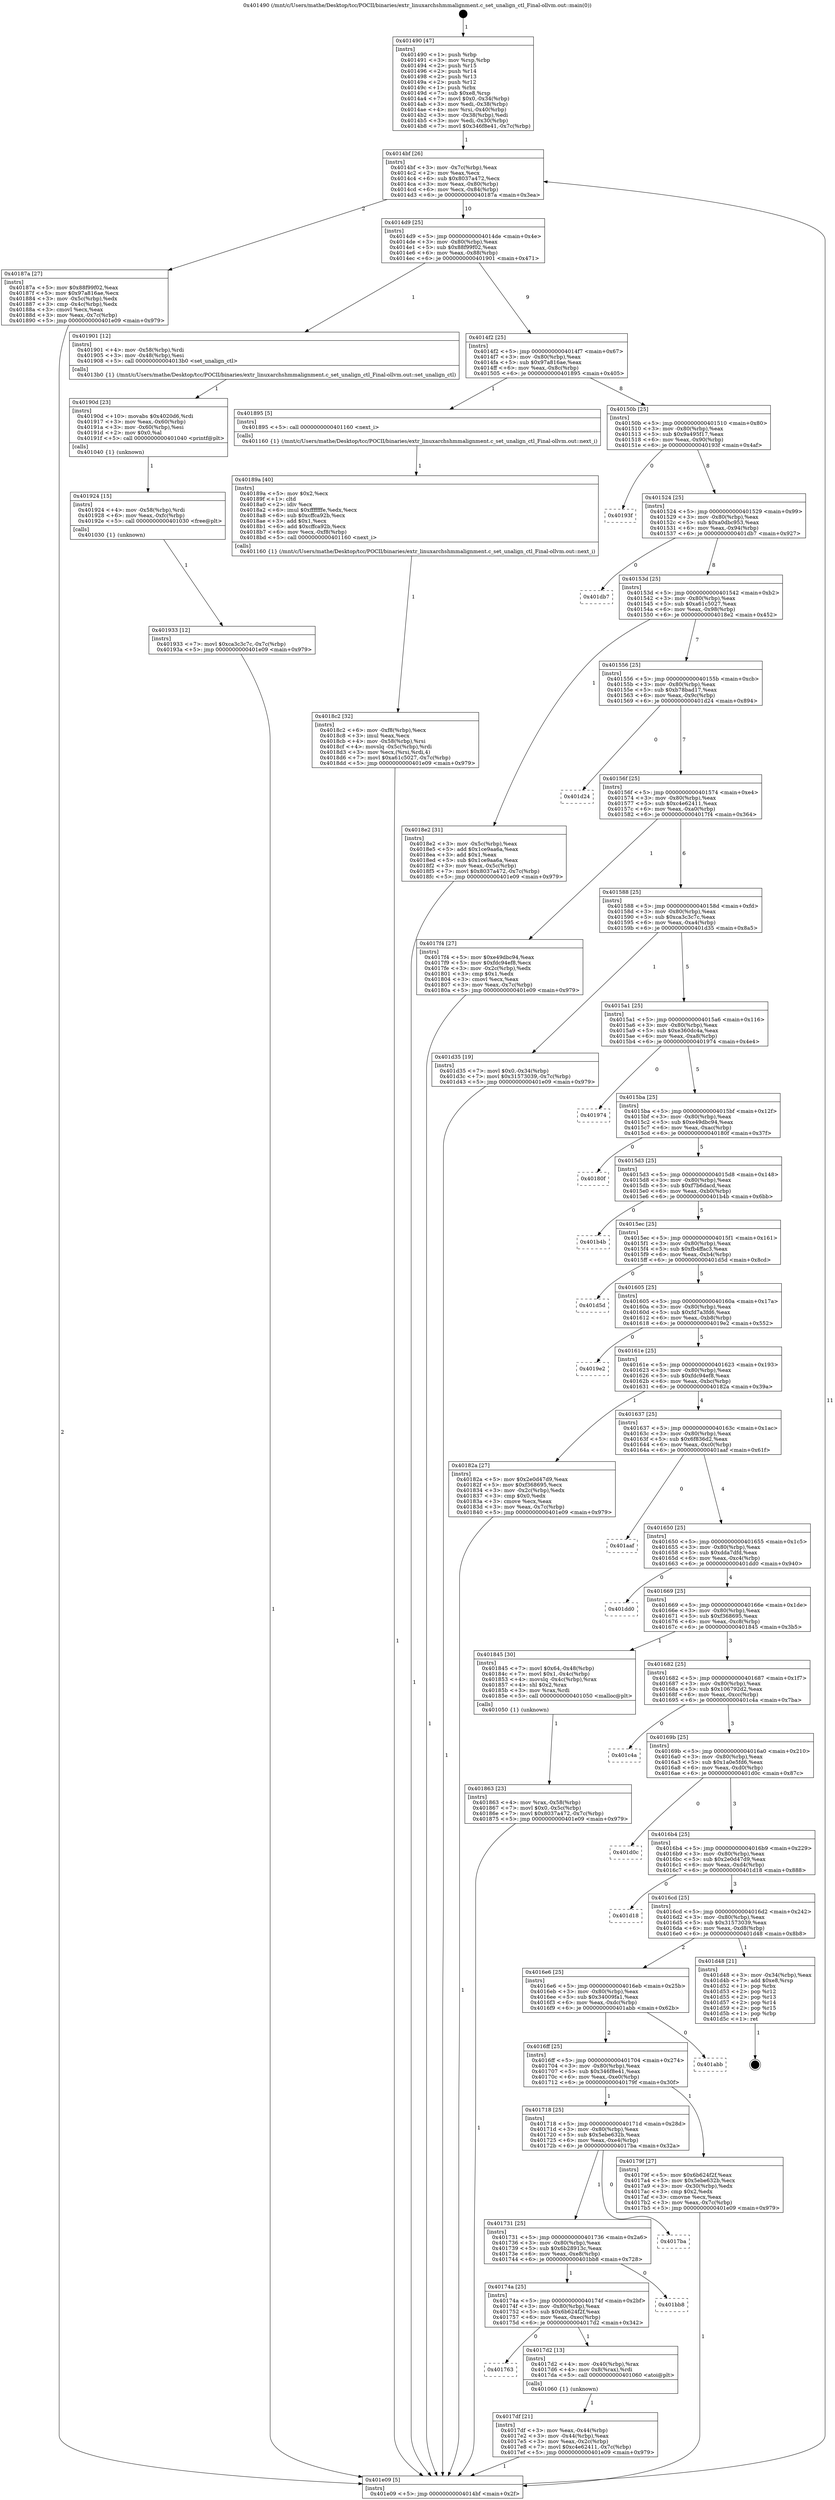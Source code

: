 digraph "0x401490" {
  label = "0x401490 (/mnt/c/Users/mathe/Desktop/tcc/POCII/binaries/extr_linuxarchshmmalignment.c_set_unalign_ctl_Final-ollvm.out::main(0))"
  labelloc = "t"
  node[shape=record]

  Entry [label="",width=0.3,height=0.3,shape=circle,fillcolor=black,style=filled]
  "0x4014bf" [label="{
     0x4014bf [26]\l
     | [instrs]\l
     &nbsp;&nbsp;0x4014bf \<+3\>: mov -0x7c(%rbp),%eax\l
     &nbsp;&nbsp;0x4014c2 \<+2\>: mov %eax,%ecx\l
     &nbsp;&nbsp;0x4014c4 \<+6\>: sub $0x8037a472,%ecx\l
     &nbsp;&nbsp;0x4014ca \<+3\>: mov %eax,-0x80(%rbp)\l
     &nbsp;&nbsp;0x4014cd \<+6\>: mov %ecx,-0x84(%rbp)\l
     &nbsp;&nbsp;0x4014d3 \<+6\>: je 000000000040187a \<main+0x3ea\>\l
  }"]
  "0x40187a" [label="{
     0x40187a [27]\l
     | [instrs]\l
     &nbsp;&nbsp;0x40187a \<+5\>: mov $0x88f99f02,%eax\l
     &nbsp;&nbsp;0x40187f \<+5\>: mov $0x97a816ae,%ecx\l
     &nbsp;&nbsp;0x401884 \<+3\>: mov -0x5c(%rbp),%edx\l
     &nbsp;&nbsp;0x401887 \<+3\>: cmp -0x4c(%rbp),%edx\l
     &nbsp;&nbsp;0x40188a \<+3\>: cmovl %ecx,%eax\l
     &nbsp;&nbsp;0x40188d \<+3\>: mov %eax,-0x7c(%rbp)\l
     &nbsp;&nbsp;0x401890 \<+5\>: jmp 0000000000401e09 \<main+0x979\>\l
  }"]
  "0x4014d9" [label="{
     0x4014d9 [25]\l
     | [instrs]\l
     &nbsp;&nbsp;0x4014d9 \<+5\>: jmp 00000000004014de \<main+0x4e\>\l
     &nbsp;&nbsp;0x4014de \<+3\>: mov -0x80(%rbp),%eax\l
     &nbsp;&nbsp;0x4014e1 \<+5\>: sub $0x88f99f02,%eax\l
     &nbsp;&nbsp;0x4014e6 \<+6\>: mov %eax,-0x88(%rbp)\l
     &nbsp;&nbsp;0x4014ec \<+6\>: je 0000000000401901 \<main+0x471\>\l
  }"]
  Exit [label="",width=0.3,height=0.3,shape=circle,fillcolor=black,style=filled,peripheries=2]
  "0x401901" [label="{
     0x401901 [12]\l
     | [instrs]\l
     &nbsp;&nbsp;0x401901 \<+4\>: mov -0x58(%rbp),%rdi\l
     &nbsp;&nbsp;0x401905 \<+3\>: mov -0x48(%rbp),%esi\l
     &nbsp;&nbsp;0x401908 \<+5\>: call 00000000004013b0 \<set_unalign_ctl\>\l
     | [calls]\l
     &nbsp;&nbsp;0x4013b0 \{1\} (/mnt/c/Users/mathe/Desktop/tcc/POCII/binaries/extr_linuxarchshmmalignment.c_set_unalign_ctl_Final-ollvm.out::set_unalign_ctl)\l
  }"]
  "0x4014f2" [label="{
     0x4014f2 [25]\l
     | [instrs]\l
     &nbsp;&nbsp;0x4014f2 \<+5\>: jmp 00000000004014f7 \<main+0x67\>\l
     &nbsp;&nbsp;0x4014f7 \<+3\>: mov -0x80(%rbp),%eax\l
     &nbsp;&nbsp;0x4014fa \<+5\>: sub $0x97a816ae,%eax\l
     &nbsp;&nbsp;0x4014ff \<+6\>: mov %eax,-0x8c(%rbp)\l
     &nbsp;&nbsp;0x401505 \<+6\>: je 0000000000401895 \<main+0x405\>\l
  }"]
  "0x401933" [label="{
     0x401933 [12]\l
     | [instrs]\l
     &nbsp;&nbsp;0x401933 \<+7\>: movl $0xca3c3c7c,-0x7c(%rbp)\l
     &nbsp;&nbsp;0x40193a \<+5\>: jmp 0000000000401e09 \<main+0x979\>\l
  }"]
  "0x401895" [label="{
     0x401895 [5]\l
     | [instrs]\l
     &nbsp;&nbsp;0x401895 \<+5\>: call 0000000000401160 \<next_i\>\l
     | [calls]\l
     &nbsp;&nbsp;0x401160 \{1\} (/mnt/c/Users/mathe/Desktop/tcc/POCII/binaries/extr_linuxarchshmmalignment.c_set_unalign_ctl_Final-ollvm.out::next_i)\l
  }"]
  "0x40150b" [label="{
     0x40150b [25]\l
     | [instrs]\l
     &nbsp;&nbsp;0x40150b \<+5\>: jmp 0000000000401510 \<main+0x80\>\l
     &nbsp;&nbsp;0x401510 \<+3\>: mov -0x80(%rbp),%eax\l
     &nbsp;&nbsp;0x401513 \<+5\>: sub $0x9a495f17,%eax\l
     &nbsp;&nbsp;0x401518 \<+6\>: mov %eax,-0x90(%rbp)\l
     &nbsp;&nbsp;0x40151e \<+6\>: je 000000000040193f \<main+0x4af\>\l
  }"]
  "0x401924" [label="{
     0x401924 [15]\l
     | [instrs]\l
     &nbsp;&nbsp;0x401924 \<+4\>: mov -0x58(%rbp),%rdi\l
     &nbsp;&nbsp;0x401928 \<+6\>: mov %eax,-0xfc(%rbp)\l
     &nbsp;&nbsp;0x40192e \<+5\>: call 0000000000401030 \<free@plt\>\l
     | [calls]\l
     &nbsp;&nbsp;0x401030 \{1\} (unknown)\l
  }"]
  "0x40193f" [label="{
     0x40193f\l
  }", style=dashed]
  "0x401524" [label="{
     0x401524 [25]\l
     | [instrs]\l
     &nbsp;&nbsp;0x401524 \<+5\>: jmp 0000000000401529 \<main+0x99\>\l
     &nbsp;&nbsp;0x401529 \<+3\>: mov -0x80(%rbp),%eax\l
     &nbsp;&nbsp;0x40152c \<+5\>: sub $0xa0dbc953,%eax\l
     &nbsp;&nbsp;0x401531 \<+6\>: mov %eax,-0x94(%rbp)\l
     &nbsp;&nbsp;0x401537 \<+6\>: je 0000000000401db7 \<main+0x927\>\l
  }"]
  "0x40190d" [label="{
     0x40190d [23]\l
     | [instrs]\l
     &nbsp;&nbsp;0x40190d \<+10\>: movabs $0x4020d6,%rdi\l
     &nbsp;&nbsp;0x401917 \<+3\>: mov %eax,-0x60(%rbp)\l
     &nbsp;&nbsp;0x40191a \<+3\>: mov -0x60(%rbp),%esi\l
     &nbsp;&nbsp;0x40191d \<+2\>: mov $0x0,%al\l
     &nbsp;&nbsp;0x40191f \<+5\>: call 0000000000401040 \<printf@plt\>\l
     | [calls]\l
     &nbsp;&nbsp;0x401040 \{1\} (unknown)\l
  }"]
  "0x401db7" [label="{
     0x401db7\l
  }", style=dashed]
  "0x40153d" [label="{
     0x40153d [25]\l
     | [instrs]\l
     &nbsp;&nbsp;0x40153d \<+5\>: jmp 0000000000401542 \<main+0xb2\>\l
     &nbsp;&nbsp;0x401542 \<+3\>: mov -0x80(%rbp),%eax\l
     &nbsp;&nbsp;0x401545 \<+5\>: sub $0xa61c5027,%eax\l
     &nbsp;&nbsp;0x40154a \<+6\>: mov %eax,-0x98(%rbp)\l
     &nbsp;&nbsp;0x401550 \<+6\>: je 00000000004018e2 \<main+0x452\>\l
  }"]
  "0x4018c2" [label="{
     0x4018c2 [32]\l
     | [instrs]\l
     &nbsp;&nbsp;0x4018c2 \<+6\>: mov -0xf8(%rbp),%ecx\l
     &nbsp;&nbsp;0x4018c8 \<+3\>: imul %eax,%ecx\l
     &nbsp;&nbsp;0x4018cb \<+4\>: mov -0x58(%rbp),%rsi\l
     &nbsp;&nbsp;0x4018cf \<+4\>: movslq -0x5c(%rbp),%rdi\l
     &nbsp;&nbsp;0x4018d3 \<+3\>: mov %ecx,(%rsi,%rdi,4)\l
     &nbsp;&nbsp;0x4018d6 \<+7\>: movl $0xa61c5027,-0x7c(%rbp)\l
     &nbsp;&nbsp;0x4018dd \<+5\>: jmp 0000000000401e09 \<main+0x979\>\l
  }"]
  "0x4018e2" [label="{
     0x4018e2 [31]\l
     | [instrs]\l
     &nbsp;&nbsp;0x4018e2 \<+3\>: mov -0x5c(%rbp),%eax\l
     &nbsp;&nbsp;0x4018e5 \<+5\>: add $0x1ce9aa6a,%eax\l
     &nbsp;&nbsp;0x4018ea \<+3\>: add $0x1,%eax\l
     &nbsp;&nbsp;0x4018ed \<+5\>: sub $0x1ce9aa6a,%eax\l
     &nbsp;&nbsp;0x4018f2 \<+3\>: mov %eax,-0x5c(%rbp)\l
     &nbsp;&nbsp;0x4018f5 \<+7\>: movl $0x8037a472,-0x7c(%rbp)\l
     &nbsp;&nbsp;0x4018fc \<+5\>: jmp 0000000000401e09 \<main+0x979\>\l
  }"]
  "0x401556" [label="{
     0x401556 [25]\l
     | [instrs]\l
     &nbsp;&nbsp;0x401556 \<+5\>: jmp 000000000040155b \<main+0xcb\>\l
     &nbsp;&nbsp;0x40155b \<+3\>: mov -0x80(%rbp),%eax\l
     &nbsp;&nbsp;0x40155e \<+5\>: sub $0xb78bad17,%eax\l
     &nbsp;&nbsp;0x401563 \<+6\>: mov %eax,-0x9c(%rbp)\l
     &nbsp;&nbsp;0x401569 \<+6\>: je 0000000000401d24 \<main+0x894\>\l
  }"]
  "0x40189a" [label="{
     0x40189a [40]\l
     | [instrs]\l
     &nbsp;&nbsp;0x40189a \<+5\>: mov $0x2,%ecx\l
     &nbsp;&nbsp;0x40189f \<+1\>: cltd\l
     &nbsp;&nbsp;0x4018a0 \<+2\>: idiv %ecx\l
     &nbsp;&nbsp;0x4018a2 \<+6\>: imul $0xfffffffe,%edx,%ecx\l
     &nbsp;&nbsp;0x4018a8 \<+6\>: sub $0xcffca92b,%ecx\l
     &nbsp;&nbsp;0x4018ae \<+3\>: add $0x1,%ecx\l
     &nbsp;&nbsp;0x4018b1 \<+6\>: add $0xcffca92b,%ecx\l
     &nbsp;&nbsp;0x4018b7 \<+6\>: mov %ecx,-0xf8(%rbp)\l
     &nbsp;&nbsp;0x4018bd \<+5\>: call 0000000000401160 \<next_i\>\l
     | [calls]\l
     &nbsp;&nbsp;0x401160 \{1\} (/mnt/c/Users/mathe/Desktop/tcc/POCII/binaries/extr_linuxarchshmmalignment.c_set_unalign_ctl_Final-ollvm.out::next_i)\l
  }"]
  "0x401d24" [label="{
     0x401d24\l
  }", style=dashed]
  "0x40156f" [label="{
     0x40156f [25]\l
     | [instrs]\l
     &nbsp;&nbsp;0x40156f \<+5\>: jmp 0000000000401574 \<main+0xe4\>\l
     &nbsp;&nbsp;0x401574 \<+3\>: mov -0x80(%rbp),%eax\l
     &nbsp;&nbsp;0x401577 \<+5\>: sub $0xc4e62411,%eax\l
     &nbsp;&nbsp;0x40157c \<+6\>: mov %eax,-0xa0(%rbp)\l
     &nbsp;&nbsp;0x401582 \<+6\>: je 00000000004017f4 \<main+0x364\>\l
  }"]
  "0x401863" [label="{
     0x401863 [23]\l
     | [instrs]\l
     &nbsp;&nbsp;0x401863 \<+4\>: mov %rax,-0x58(%rbp)\l
     &nbsp;&nbsp;0x401867 \<+7\>: movl $0x0,-0x5c(%rbp)\l
     &nbsp;&nbsp;0x40186e \<+7\>: movl $0x8037a472,-0x7c(%rbp)\l
     &nbsp;&nbsp;0x401875 \<+5\>: jmp 0000000000401e09 \<main+0x979\>\l
  }"]
  "0x4017f4" [label="{
     0x4017f4 [27]\l
     | [instrs]\l
     &nbsp;&nbsp;0x4017f4 \<+5\>: mov $0xe49dbc94,%eax\l
     &nbsp;&nbsp;0x4017f9 \<+5\>: mov $0xfdc94ef8,%ecx\l
     &nbsp;&nbsp;0x4017fe \<+3\>: mov -0x2c(%rbp),%edx\l
     &nbsp;&nbsp;0x401801 \<+3\>: cmp $0x1,%edx\l
     &nbsp;&nbsp;0x401804 \<+3\>: cmovl %ecx,%eax\l
     &nbsp;&nbsp;0x401807 \<+3\>: mov %eax,-0x7c(%rbp)\l
     &nbsp;&nbsp;0x40180a \<+5\>: jmp 0000000000401e09 \<main+0x979\>\l
  }"]
  "0x401588" [label="{
     0x401588 [25]\l
     | [instrs]\l
     &nbsp;&nbsp;0x401588 \<+5\>: jmp 000000000040158d \<main+0xfd\>\l
     &nbsp;&nbsp;0x40158d \<+3\>: mov -0x80(%rbp),%eax\l
     &nbsp;&nbsp;0x401590 \<+5\>: sub $0xca3c3c7c,%eax\l
     &nbsp;&nbsp;0x401595 \<+6\>: mov %eax,-0xa4(%rbp)\l
     &nbsp;&nbsp;0x40159b \<+6\>: je 0000000000401d35 \<main+0x8a5\>\l
  }"]
  "0x4017df" [label="{
     0x4017df [21]\l
     | [instrs]\l
     &nbsp;&nbsp;0x4017df \<+3\>: mov %eax,-0x44(%rbp)\l
     &nbsp;&nbsp;0x4017e2 \<+3\>: mov -0x44(%rbp),%eax\l
     &nbsp;&nbsp;0x4017e5 \<+3\>: mov %eax,-0x2c(%rbp)\l
     &nbsp;&nbsp;0x4017e8 \<+7\>: movl $0xc4e62411,-0x7c(%rbp)\l
     &nbsp;&nbsp;0x4017ef \<+5\>: jmp 0000000000401e09 \<main+0x979\>\l
  }"]
  "0x401d35" [label="{
     0x401d35 [19]\l
     | [instrs]\l
     &nbsp;&nbsp;0x401d35 \<+7\>: movl $0x0,-0x34(%rbp)\l
     &nbsp;&nbsp;0x401d3c \<+7\>: movl $0x31573039,-0x7c(%rbp)\l
     &nbsp;&nbsp;0x401d43 \<+5\>: jmp 0000000000401e09 \<main+0x979\>\l
  }"]
  "0x4015a1" [label="{
     0x4015a1 [25]\l
     | [instrs]\l
     &nbsp;&nbsp;0x4015a1 \<+5\>: jmp 00000000004015a6 \<main+0x116\>\l
     &nbsp;&nbsp;0x4015a6 \<+3\>: mov -0x80(%rbp),%eax\l
     &nbsp;&nbsp;0x4015a9 \<+5\>: sub $0xe360dc4a,%eax\l
     &nbsp;&nbsp;0x4015ae \<+6\>: mov %eax,-0xa8(%rbp)\l
     &nbsp;&nbsp;0x4015b4 \<+6\>: je 0000000000401974 \<main+0x4e4\>\l
  }"]
  "0x401763" [label="{
     0x401763\l
  }", style=dashed]
  "0x401974" [label="{
     0x401974\l
  }", style=dashed]
  "0x4015ba" [label="{
     0x4015ba [25]\l
     | [instrs]\l
     &nbsp;&nbsp;0x4015ba \<+5\>: jmp 00000000004015bf \<main+0x12f\>\l
     &nbsp;&nbsp;0x4015bf \<+3\>: mov -0x80(%rbp),%eax\l
     &nbsp;&nbsp;0x4015c2 \<+5\>: sub $0xe49dbc94,%eax\l
     &nbsp;&nbsp;0x4015c7 \<+6\>: mov %eax,-0xac(%rbp)\l
     &nbsp;&nbsp;0x4015cd \<+6\>: je 000000000040180f \<main+0x37f\>\l
  }"]
  "0x4017d2" [label="{
     0x4017d2 [13]\l
     | [instrs]\l
     &nbsp;&nbsp;0x4017d2 \<+4\>: mov -0x40(%rbp),%rax\l
     &nbsp;&nbsp;0x4017d6 \<+4\>: mov 0x8(%rax),%rdi\l
     &nbsp;&nbsp;0x4017da \<+5\>: call 0000000000401060 \<atoi@plt\>\l
     | [calls]\l
     &nbsp;&nbsp;0x401060 \{1\} (unknown)\l
  }"]
  "0x40180f" [label="{
     0x40180f\l
  }", style=dashed]
  "0x4015d3" [label="{
     0x4015d3 [25]\l
     | [instrs]\l
     &nbsp;&nbsp;0x4015d3 \<+5\>: jmp 00000000004015d8 \<main+0x148\>\l
     &nbsp;&nbsp;0x4015d8 \<+3\>: mov -0x80(%rbp),%eax\l
     &nbsp;&nbsp;0x4015db \<+5\>: sub $0xf7b6dacd,%eax\l
     &nbsp;&nbsp;0x4015e0 \<+6\>: mov %eax,-0xb0(%rbp)\l
     &nbsp;&nbsp;0x4015e6 \<+6\>: je 0000000000401b4b \<main+0x6bb\>\l
  }"]
  "0x40174a" [label="{
     0x40174a [25]\l
     | [instrs]\l
     &nbsp;&nbsp;0x40174a \<+5\>: jmp 000000000040174f \<main+0x2bf\>\l
     &nbsp;&nbsp;0x40174f \<+3\>: mov -0x80(%rbp),%eax\l
     &nbsp;&nbsp;0x401752 \<+5\>: sub $0x6b624f2f,%eax\l
     &nbsp;&nbsp;0x401757 \<+6\>: mov %eax,-0xec(%rbp)\l
     &nbsp;&nbsp;0x40175d \<+6\>: je 00000000004017d2 \<main+0x342\>\l
  }"]
  "0x401b4b" [label="{
     0x401b4b\l
  }", style=dashed]
  "0x4015ec" [label="{
     0x4015ec [25]\l
     | [instrs]\l
     &nbsp;&nbsp;0x4015ec \<+5\>: jmp 00000000004015f1 \<main+0x161\>\l
     &nbsp;&nbsp;0x4015f1 \<+3\>: mov -0x80(%rbp),%eax\l
     &nbsp;&nbsp;0x4015f4 \<+5\>: sub $0xfb4ffac3,%eax\l
     &nbsp;&nbsp;0x4015f9 \<+6\>: mov %eax,-0xb4(%rbp)\l
     &nbsp;&nbsp;0x4015ff \<+6\>: je 0000000000401d5d \<main+0x8cd\>\l
  }"]
  "0x401bb8" [label="{
     0x401bb8\l
  }", style=dashed]
  "0x401d5d" [label="{
     0x401d5d\l
  }", style=dashed]
  "0x401605" [label="{
     0x401605 [25]\l
     | [instrs]\l
     &nbsp;&nbsp;0x401605 \<+5\>: jmp 000000000040160a \<main+0x17a\>\l
     &nbsp;&nbsp;0x40160a \<+3\>: mov -0x80(%rbp),%eax\l
     &nbsp;&nbsp;0x40160d \<+5\>: sub $0xfd7a3fd6,%eax\l
     &nbsp;&nbsp;0x401612 \<+6\>: mov %eax,-0xb8(%rbp)\l
     &nbsp;&nbsp;0x401618 \<+6\>: je 00000000004019e2 \<main+0x552\>\l
  }"]
  "0x401731" [label="{
     0x401731 [25]\l
     | [instrs]\l
     &nbsp;&nbsp;0x401731 \<+5\>: jmp 0000000000401736 \<main+0x2a6\>\l
     &nbsp;&nbsp;0x401736 \<+3\>: mov -0x80(%rbp),%eax\l
     &nbsp;&nbsp;0x401739 \<+5\>: sub $0x6b28913c,%eax\l
     &nbsp;&nbsp;0x40173e \<+6\>: mov %eax,-0xe8(%rbp)\l
     &nbsp;&nbsp;0x401744 \<+6\>: je 0000000000401bb8 \<main+0x728\>\l
  }"]
  "0x4019e2" [label="{
     0x4019e2\l
  }", style=dashed]
  "0x40161e" [label="{
     0x40161e [25]\l
     | [instrs]\l
     &nbsp;&nbsp;0x40161e \<+5\>: jmp 0000000000401623 \<main+0x193\>\l
     &nbsp;&nbsp;0x401623 \<+3\>: mov -0x80(%rbp),%eax\l
     &nbsp;&nbsp;0x401626 \<+5\>: sub $0xfdc94ef8,%eax\l
     &nbsp;&nbsp;0x40162b \<+6\>: mov %eax,-0xbc(%rbp)\l
     &nbsp;&nbsp;0x401631 \<+6\>: je 000000000040182a \<main+0x39a\>\l
  }"]
  "0x4017ba" [label="{
     0x4017ba\l
  }", style=dashed]
  "0x40182a" [label="{
     0x40182a [27]\l
     | [instrs]\l
     &nbsp;&nbsp;0x40182a \<+5\>: mov $0x2e0d47d9,%eax\l
     &nbsp;&nbsp;0x40182f \<+5\>: mov $0xf368695,%ecx\l
     &nbsp;&nbsp;0x401834 \<+3\>: mov -0x2c(%rbp),%edx\l
     &nbsp;&nbsp;0x401837 \<+3\>: cmp $0x0,%edx\l
     &nbsp;&nbsp;0x40183a \<+3\>: cmove %ecx,%eax\l
     &nbsp;&nbsp;0x40183d \<+3\>: mov %eax,-0x7c(%rbp)\l
     &nbsp;&nbsp;0x401840 \<+5\>: jmp 0000000000401e09 \<main+0x979\>\l
  }"]
  "0x401637" [label="{
     0x401637 [25]\l
     | [instrs]\l
     &nbsp;&nbsp;0x401637 \<+5\>: jmp 000000000040163c \<main+0x1ac\>\l
     &nbsp;&nbsp;0x40163c \<+3\>: mov -0x80(%rbp),%eax\l
     &nbsp;&nbsp;0x40163f \<+5\>: sub $0x6f836d2,%eax\l
     &nbsp;&nbsp;0x401644 \<+6\>: mov %eax,-0xc0(%rbp)\l
     &nbsp;&nbsp;0x40164a \<+6\>: je 0000000000401aaf \<main+0x61f\>\l
  }"]
  "0x401490" [label="{
     0x401490 [47]\l
     | [instrs]\l
     &nbsp;&nbsp;0x401490 \<+1\>: push %rbp\l
     &nbsp;&nbsp;0x401491 \<+3\>: mov %rsp,%rbp\l
     &nbsp;&nbsp;0x401494 \<+2\>: push %r15\l
     &nbsp;&nbsp;0x401496 \<+2\>: push %r14\l
     &nbsp;&nbsp;0x401498 \<+2\>: push %r13\l
     &nbsp;&nbsp;0x40149a \<+2\>: push %r12\l
     &nbsp;&nbsp;0x40149c \<+1\>: push %rbx\l
     &nbsp;&nbsp;0x40149d \<+7\>: sub $0xe8,%rsp\l
     &nbsp;&nbsp;0x4014a4 \<+7\>: movl $0x0,-0x34(%rbp)\l
     &nbsp;&nbsp;0x4014ab \<+3\>: mov %edi,-0x38(%rbp)\l
     &nbsp;&nbsp;0x4014ae \<+4\>: mov %rsi,-0x40(%rbp)\l
     &nbsp;&nbsp;0x4014b2 \<+3\>: mov -0x38(%rbp),%edi\l
     &nbsp;&nbsp;0x4014b5 \<+3\>: mov %edi,-0x30(%rbp)\l
     &nbsp;&nbsp;0x4014b8 \<+7\>: movl $0x346f8e41,-0x7c(%rbp)\l
  }"]
  "0x401aaf" [label="{
     0x401aaf\l
  }", style=dashed]
  "0x401650" [label="{
     0x401650 [25]\l
     | [instrs]\l
     &nbsp;&nbsp;0x401650 \<+5\>: jmp 0000000000401655 \<main+0x1c5\>\l
     &nbsp;&nbsp;0x401655 \<+3\>: mov -0x80(%rbp),%eax\l
     &nbsp;&nbsp;0x401658 \<+5\>: sub $0xdda7dfd,%eax\l
     &nbsp;&nbsp;0x40165d \<+6\>: mov %eax,-0xc4(%rbp)\l
     &nbsp;&nbsp;0x401663 \<+6\>: je 0000000000401dd0 \<main+0x940\>\l
  }"]
  "0x401e09" [label="{
     0x401e09 [5]\l
     | [instrs]\l
     &nbsp;&nbsp;0x401e09 \<+5\>: jmp 00000000004014bf \<main+0x2f\>\l
  }"]
  "0x401dd0" [label="{
     0x401dd0\l
  }", style=dashed]
  "0x401669" [label="{
     0x401669 [25]\l
     | [instrs]\l
     &nbsp;&nbsp;0x401669 \<+5\>: jmp 000000000040166e \<main+0x1de\>\l
     &nbsp;&nbsp;0x40166e \<+3\>: mov -0x80(%rbp),%eax\l
     &nbsp;&nbsp;0x401671 \<+5\>: sub $0xf368695,%eax\l
     &nbsp;&nbsp;0x401676 \<+6\>: mov %eax,-0xc8(%rbp)\l
     &nbsp;&nbsp;0x40167c \<+6\>: je 0000000000401845 \<main+0x3b5\>\l
  }"]
  "0x401718" [label="{
     0x401718 [25]\l
     | [instrs]\l
     &nbsp;&nbsp;0x401718 \<+5\>: jmp 000000000040171d \<main+0x28d\>\l
     &nbsp;&nbsp;0x40171d \<+3\>: mov -0x80(%rbp),%eax\l
     &nbsp;&nbsp;0x401720 \<+5\>: sub $0x5ebe632b,%eax\l
     &nbsp;&nbsp;0x401725 \<+6\>: mov %eax,-0xe4(%rbp)\l
     &nbsp;&nbsp;0x40172b \<+6\>: je 00000000004017ba \<main+0x32a\>\l
  }"]
  "0x401845" [label="{
     0x401845 [30]\l
     | [instrs]\l
     &nbsp;&nbsp;0x401845 \<+7\>: movl $0x64,-0x48(%rbp)\l
     &nbsp;&nbsp;0x40184c \<+7\>: movl $0x1,-0x4c(%rbp)\l
     &nbsp;&nbsp;0x401853 \<+4\>: movslq -0x4c(%rbp),%rax\l
     &nbsp;&nbsp;0x401857 \<+4\>: shl $0x2,%rax\l
     &nbsp;&nbsp;0x40185b \<+3\>: mov %rax,%rdi\l
     &nbsp;&nbsp;0x40185e \<+5\>: call 0000000000401050 \<malloc@plt\>\l
     | [calls]\l
     &nbsp;&nbsp;0x401050 \{1\} (unknown)\l
  }"]
  "0x401682" [label="{
     0x401682 [25]\l
     | [instrs]\l
     &nbsp;&nbsp;0x401682 \<+5\>: jmp 0000000000401687 \<main+0x1f7\>\l
     &nbsp;&nbsp;0x401687 \<+3\>: mov -0x80(%rbp),%eax\l
     &nbsp;&nbsp;0x40168a \<+5\>: sub $0x106792d2,%eax\l
     &nbsp;&nbsp;0x40168f \<+6\>: mov %eax,-0xcc(%rbp)\l
     &nbsp;&nbsp;0x401695 \<+6\>: je 0000000000401c4a \<main+0x7ba\>\l
  }"]
  "0x40179f" [label="{
     0x40179f [27]\l
     | [instrs]\l
     &nbsp;&nbsp;0x40179f \<+5\>: mov $0x6b624f2f,%eax\l
     &nbsp;&nbsp;0x4017a4 \<+5\>: mov $0x5ebe632b,%ecx\l
     &nbsp;&nbsp;0x4017a9 \<+3\>: mov -0x30(%rbp),%edx\l
     &nbsp;&nbsp;0x4017ac \<+3\>: cmp $0x2,%edx\l
     &nbsp;&nbsp;0x4017af \<+3\>: cmovne %ecx,%eax\l
     &nbsp;&nbsp;0x4017b2 \<+3\>: mov %eax,-0x7c(%rbp)\l
     &nbsp;&nbsp;0x4017b5 \<+5\>: jmp 0000000000401e09 \<main+0x979\>\l
  }"]
  "0x401c4a" [label="{
     0x401c4a\l
  }", style=dashed]
  "0x40169b" [label="{
     0x40169b [25]\l
     | [instrs]\l
     &nbsp;&nbsp;0x40169b \<+5\>: jmp 00000000004016a0 \<main+0x210\>\l
     &nbsp;&nbsp;0x4016a0 \<+3\>: mov -0x80(%rbp),%eax\l
     &nbsp;&nbsp;0x4016a3 \<+5\>: sub $0x1a0e5fd6,%eax\l
     &nbsp;&nbsp;0x4016a8 \<+6\>: mov %eax,-0xd0(%rbp)\l
     &nbsp;&nbsp;0x4016ae \<+6\>: je 0000000000401d0c \<main+0x87c\>\l
  }"]
  "0x4016ff" [label="{
     0x4016ff [25]\l
     | [instrs]\l
     &nbsp;&nbsp;0x4016ff \<+5\>: jmp 0000000000401704 \<main+0x274\>\l
     &nbsp;&nbsp;0x401704 \<+3\>: mov -0x80(%rbp),%eax\l
     &nbsp;&nbsp;0x401707 \<+5\>: sub $0x346f8e41,%eax\l
     &nbsp;&nbsp;0x40170c \<+6\>: mov %eax,-0xe0(%rbp)\l
     &nbsp;&nbsp;0x401712 \<+6\>: je 000000000040179f \<main+0x30f\>\l
  }"]
  "0x401d0c" [label="{
     0x401d0c\l
  }", style=dashed]
  "0x4016b4" [label="{
     0x4016b4 [25]\l
     | [instrs]\l
     &nbsp;&nbsp;0x4016b4 \<+5\>: jmp 00000000004016b9 \<main+0x229\>\l
     &nbsp;&nbsp;0x4016b9 \<+3\>: mov -0x80(%rbp),%eax\l
     &nbsp;&nbsp;0x4016bc \<+5\>: sub $0x2e0d47d9,%eax\l
     &nbsp;&nbsp;0x4016c1 \<+6\>: mov %eax,-0xd4(%rbp)\l
     &nbsp;&nbsp;0x4016c7 \<+6\>: je 0000000000401d18 \<main+0x888\>\l
  }"]
  "0x401abb" [label="{
     0x401abb\l
  }", style=dashed]
  "0x401d18" [label="{
     0x401d18\l
  }", style=dashed]
  "0x4016cd" [label="{
     0x4016cd [25]\l
     | [instrs]\l
     &nbsp;&nbsp;0x4016cd \<+5\>: jmp 00000000004016d2 \<main+0x242\>\l
     &nbsp;&nbsp;0x4016d2 \<+3\>: mov -0x80(%rbp),%eax\l
     &nbsp;&nbsp;0x4016d5 \<+5\>: sub $0x31573039,%eax\l
     &nbsp;&nbsp;0x4016da \<+6\>: mov %eax,-0xd8(%rbp)\l
     &nbsp;&nbsp;0x4016e0 \<+6\>: je 0000000000401d48 \<main+0x8b8\>\l
  }"]
  "0x4016e6" [label="{
     0x4016e6 [25]\l
     | [instrs]\l
     &nbsp;&nbsp;0x4016e6 \<+5\>: jmp 00000000004016eb \<main+0x25b\>\l
     &nbsp;&nbsp;0x4016eb \<+3\>: mov -0x80(%rbp),%eax\l
     &nbsp;&nbsp;0x4016ee \<+5\>: sub $0x34009fa1,%eax\l
     &nbsp;&nbsp;0x4016f3 \<+6\>: mov %eax,-0xdc(%rbp)\l
     &nbsp;&nbsp;0x4016f9 \<+6\>: je 0000000000401abb \<main+0x62b\>\l
  }"]
  "0x401d48" [label="{
     0x401d48 [21]\l
     | [instrs]\l
     &nbsp;&nbsp;0x401d48 \<+3\>: mov -0x34(%rbp),%eax\l
     &nbsp;&nbsp;0x401d4b \<+7\>: add $0xe8,%rsp\l
     &nbsp;&nbsp;0x401d52 \<+1\>: pop %rbx\l
     &nbsp;&nbsp;0x401d53 \<+2\>: pop %r12\l
     &nbsp;&nbsp;0x401d55 \<+2\>: pop %r13\l
     &nbsp;&nbsp;0x401d57 \<+2\>: pop %r14\l
     &nbsp;&nbsp;0x401d59 \<+2\>: pop %r15\l
     &nbsp;&nbsp;0x401d5b \<+1\>: pop %rbp\l
     &nbsp;&nbsp;0x401d5c \<+1\>: ret\l
  }"]
  Entry -> "0x401490" [label=" 1"]
  "0x4014bf" -> "0x40187a" [label=" 2"]
  "0x4014bf" -> "0x4014d9" [label=" 10"]
  "0x401d48" -> Exit [label=" 1"]
  "0x4014d9" -> "0x401901" [label=" 1"]
  "0x4014d9" -> "0x4014f2" [label=" 9"]
  "0x401d35" -> "0x401e09" [label=" 1"]
  "0x4014f2" -> "0x401895" [label=" 1"]
  "0x4014f2" -> "0x40150b" [label=" 8"]
  "0x401933" -> "0x401e09" [label=" 1"]
  "0x40150b" -> "0x40193f" [label=" 0"]
  "0x40150b" -> "0x401524" [label=" 8"]
  "0x401924" -> "0x401933" [label=" 1"]
  "0x401524" -> "0x401db7" [label=" 0"]
  "0x401524" -> "0x40153d" [label=" 8"]
  "0x40190d" -> "0x401924" [label=" 1"]
  "0x40153d" -> "0x4018e2" [label=" 1"]
  "0x40153d" -> "0x401556" [label=" 7"]
  "0x401901" -> "0x40190d" [label=" 1"]
  "0x401556" -> "0x401d24" [label=" 0"]
  "0x401556" -> "0x40156f" [label=" 7"]
  "0x4018e2" -> "0x401e09" [label=" 1"]
  "0x40156f" -> "0x4017f4" [label=" 1"]
  "0x40156f" -> "0x401588" [label=" 6"]
  "0x4018c2" -> "0x401e09" [label=" 1"]
  "0x401588" -> "0x401d35" [label=" 1"]
  "0x401588" -> "0x4015a1" [label=" 5"]
  "0x40189a" -> "0x4018c2" [label=" 1"]
  "0x4015a1" -> "0x401974" [label=" 0"]
  "0x4015a1" -> "0x4015ba" [label=" 5"]
  "0x401895" -> "0x40189a" [label=" 1"]
  "0x4015ba" -> "0x40180f" [label=" 0"]
  "0x4015ba" -> "0x4015d3" [label=" 5"]
  "0x40187a" -> "0x401e09" [label=" 2"]
  "0x4015d3" -> "0x401b4b" [label=" 0"]
  "0x4015d3" -> "0x4015ec" [label=" 5"]
  "0x401845" -> "0x401863" [label=" 1"]
  "0x4015ec" -> "0x401d5d" [label=" 0"]
  "0x4015ec" -> "0x401605" [label=" 5"]
  "0x40182a" -> "0x401e09" [label=" 1"]
  "0x401605" -> "0x4019e2" [label=" 0"]
  "0x401605" -> "0x40161e" [label=" 5"]
  "0x4017df" -> "0x401e09" [label=" 1"]
  "0x40161e" -> "0x40182a" [label=" 1"]
  "0x40161e" -> "0x401637" [label=" 4"]
  "0x4017d2" -> "0x4017df" [label=" 1"]
  "0x401637" -> "0x401aaf" [label=" 0"]
  "0x401637" -> "0x401650" [label=" 4"]
  "0x40174a" -> "0x4017d2" [label=" 1"]
  "0x401650" -> "0x401dd0" [label=" 0"]
  "0x401650" -> "0x401669" [label=" 4"]
  "0x401863" -> "0x401e09" [label=" 1"]
  "0x401669" -> "0x401845" [label=" 1"]
  "0x401669" -> "0x401682" [label=" 3"]
  "0x401731" -> "0x40174a" [label=" 1"]
  "0x401682" -> "0x401c4a" [label=" 0"]
  "0x401682" -> "0x40169b" [label=" 3"]
  "0x401731" -> "0x401bb8" [label=" 0"]
  "0x40169b" -> "0x401d0c" [label=" 0"]
  "0x40169b" -> "0x4016b4" [label=" 3"]
  "0x401718" -> "0x401731" [label=" 1"]
  "0x4016b4" -> "0x401d18" [label=" 0"]
  "0x4016b4" -> "0x4016cd" [label=" 3"]
  "0x401718" -> "0x4017ba" [label=" 0"]
  "0x4016cd" -> "0x401d48" [label=" 1"]
  "0x4016cd" -> "0x4016e6" [label=" 2"]
  "0x40174a" -> "0x401763" [label=" 0"]
  "0x4016e6" -> "0x401abb" [label=" 0"]
  "0x4016e6" -> "0x4016ff" [label=" 2"]
  "0x4017f4" -> "0x401e09" [label=" 1"]
  "0x4016ff" -> "0x40179f" [label=" 1"]
  "0x4016ff" -> "0x401718" [label=" 1"]
  "0x40179f" -> "0x401e09" [label=" 1"]
  "0x401490" -> "0x4014bf" [label=" 1"]
  "0x401e09" -> "0x4014bf" [label=" 11"]
}
